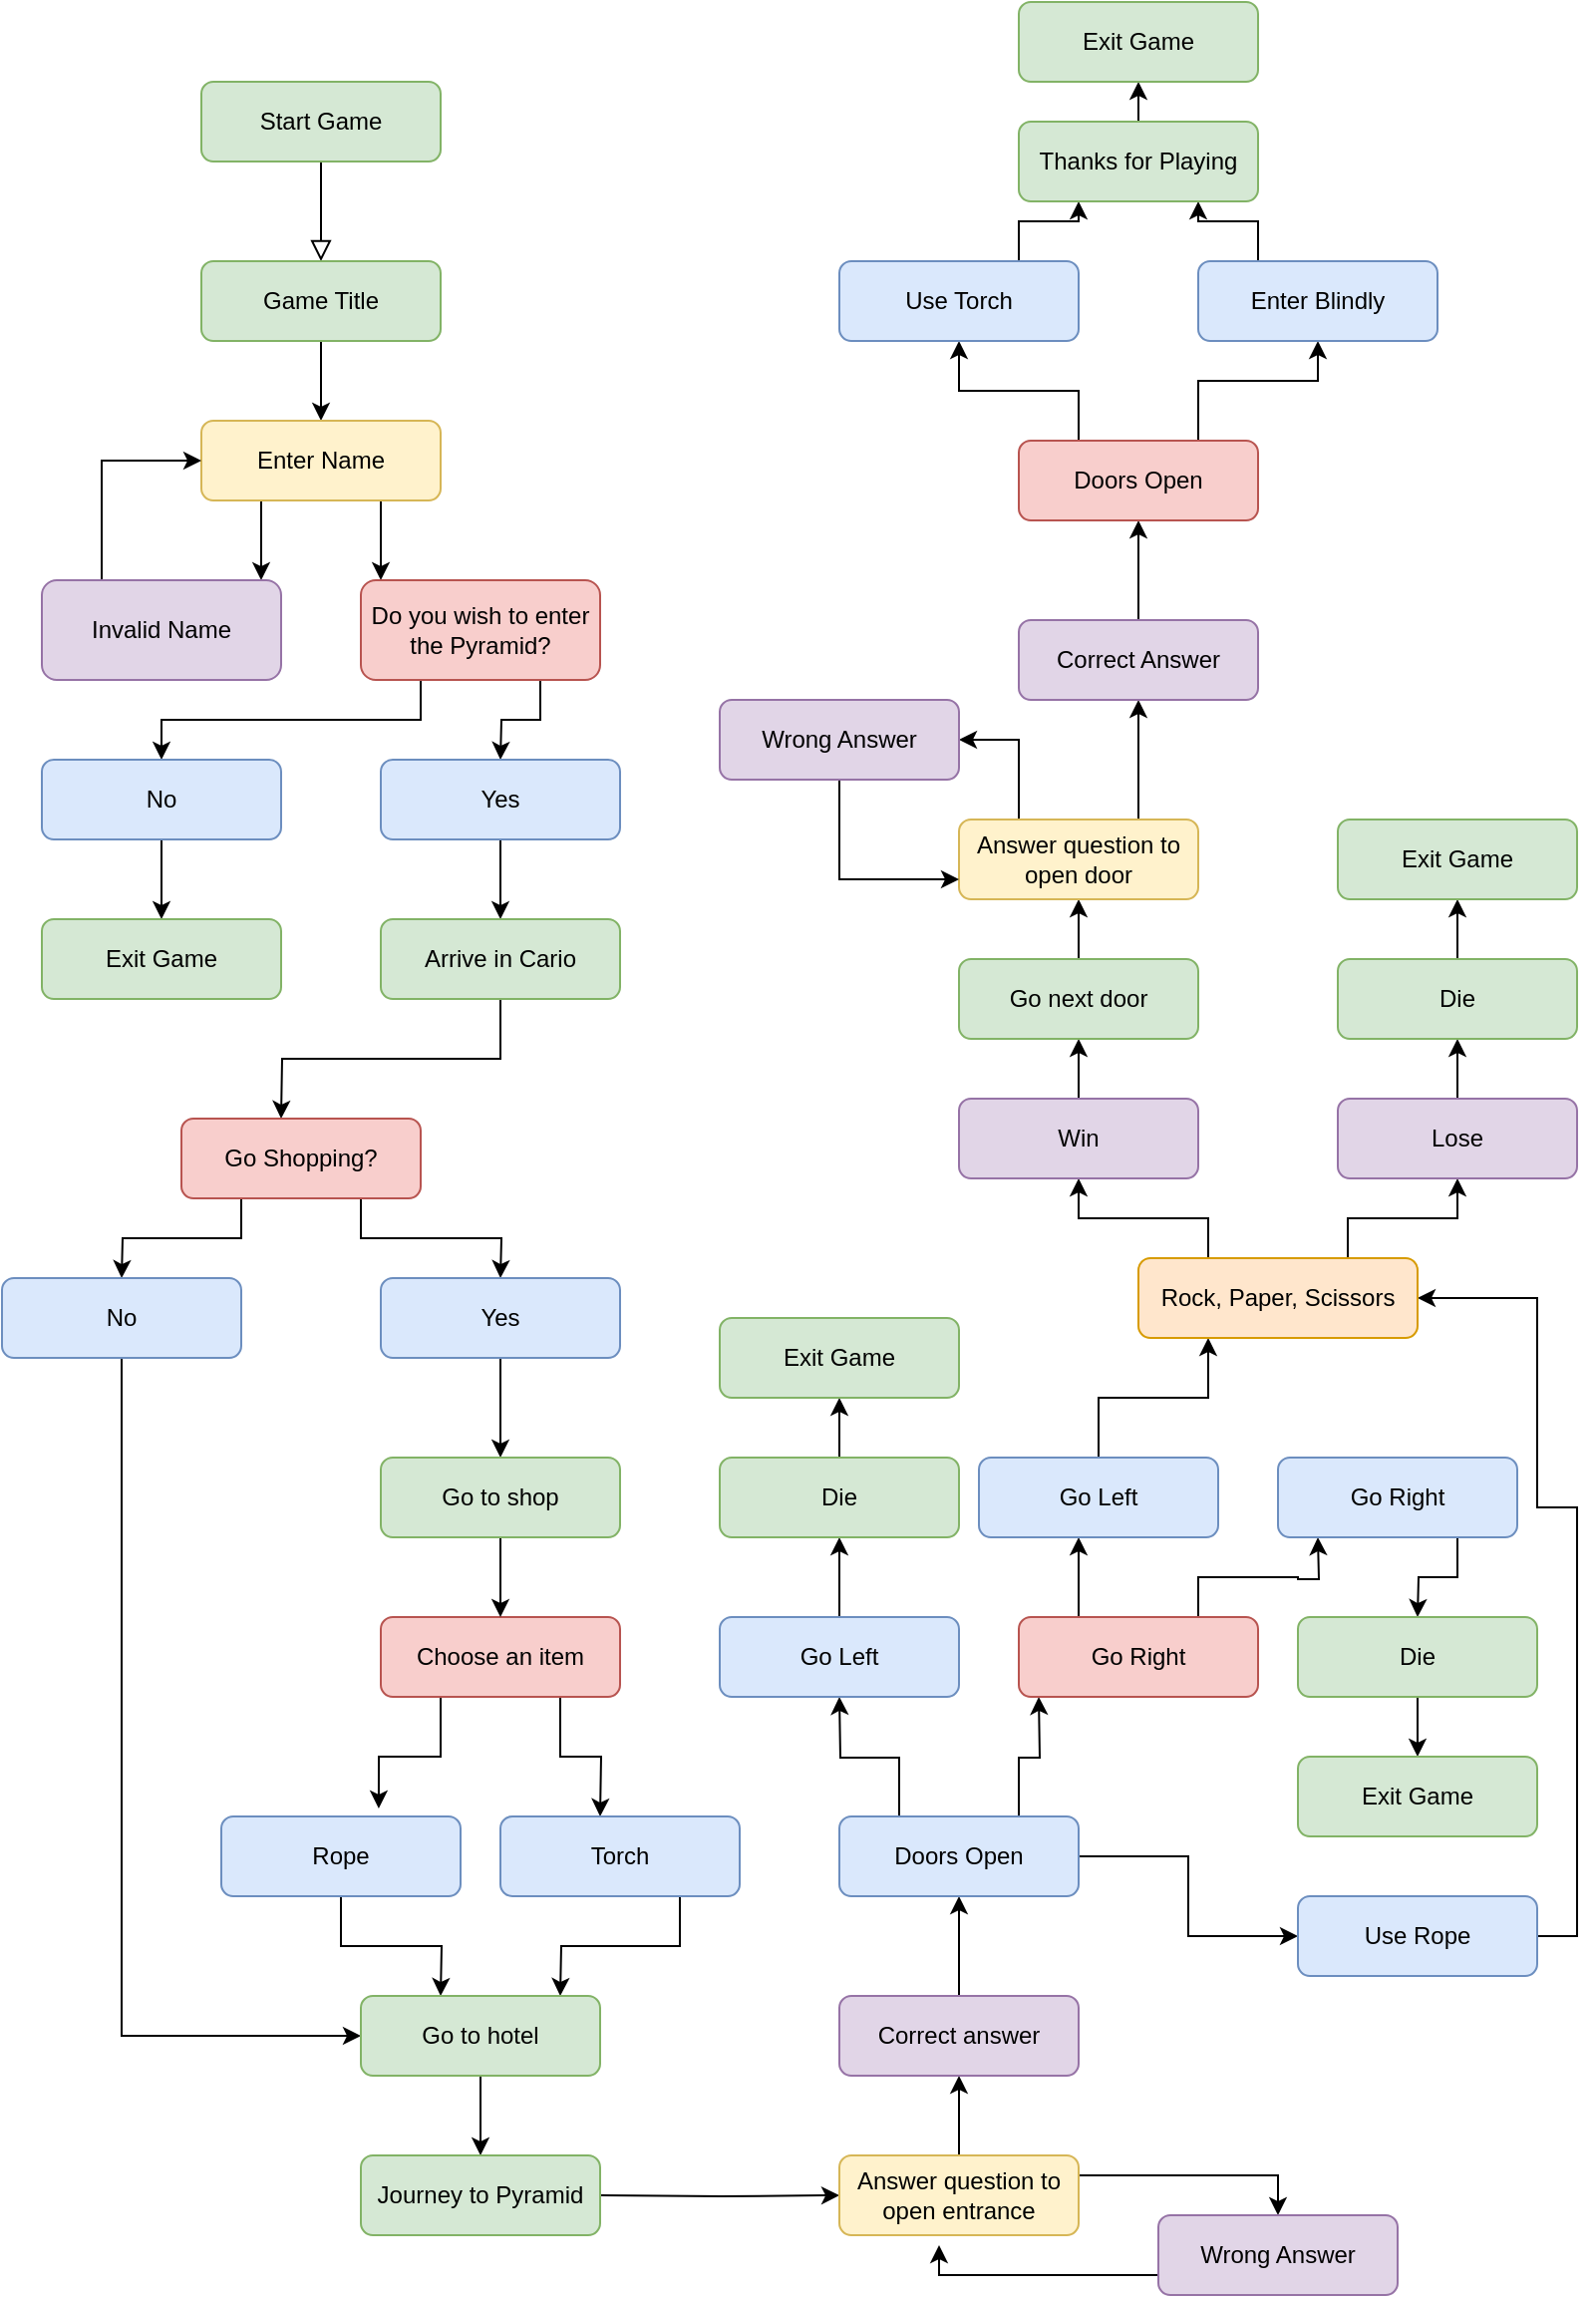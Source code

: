 <mxfile version="20.8.20" type="github">
  <diagram id="C5RBs43oDa-KdzZeNtuy" name="Page-1">
    <mxGraphModel dx="1050" dy="538" grid="1" gridSize="10" guides="1" tooltips="1" connect="1" arrows="1" fold="1" page="1" pageScale="1" pageWidth="827" pageHeight="1169" math="0" shadow="0">
      <root>
        <mxCell id="WIyWlLk6GJQsqaUBKTNV-0" />
        <mxCell id="WIyWlLk6GJQsqaUBKTNV-1" parent="WIyWlLk6GJQsqaUBKTNV-0" />
        <mxCell id="WIyWlLk6GJQsqaUBKTNV-2" value="" style="rounded=0;html=1;jettySize=auto;orthogonalLoop=1;fontSize=11;endArrow=block;endFill=0;endSize=8;strokeWidth=1;shadow=0;labelBackgroundColor=none;edgeStyle=orthogonalEdgeStyle;" parent="WIyWlLk6GJQsqaUBKTNV-1" edge="1">
          <mxGeometry relative="1" as="geometry">
            <mxPoint x="180" y="80" as="sourcePoint" />
            <mxPoint x="180" y="130" as="targetPoint" />
          </mxGeometry>
        </mxCell>
        <mxCell id="WIyWlLk6GJQsqaUBKTNV-3" value="Start Game" style="rounded=1;whiteSpace=wrap;html=1;fontSize=12;glass=0;strokeWidth=1;shadow=0;fillColor=#d5e8d4;strokeColor=#82b366;" parent="WIyWlLk6GJQsqaUBKTNV-1" vertex="1">
          <mxGeometry x="120" y="40" width="120" height="40" as="geometry" />
        </mxCell>
        <mxCell id="70f4gyQf15Uil2ieGgpg-3" style="edgeStyle=orthogonalEdgeStyle;rounded=0;orthogonalLoop=1;jettySize=auto;html=1;exitX=0.5;exitY=1;exitDx=0;exitDy=0;" edge="1" parent="WIyWlLk6GJQsqaUBKTNV-1" source="WIyWlLk6GJQsqaUBKTNV-7">
          <mxGeometry relative="1" as="geometry">
            <mxPoint x="180" y="210" as="targetPoint" />
          </mxGeometry>
        </mxCell>
        <mxCell id="WIyWlLk6GJQsqaUBKTNV-7" value="Game Title" style="rounded=1;whiteSpace=wrap;html=1;fontSize=12;glass=0;strokeWidth=1;shadow=0;fillColor=#d5e8d4;strokeColor=#82b366;" parent="WIyWlLk6GJQsqaUBKTNV-1" vertex="1">
          <mxGeometry x="120" y="130" width="120" height="40" as="geometry" />
        </mxCell>
        <mxCell id="70f4gyQf15Uil2ieGgpg-4" style="edgeStyle=orthogonalEdgeStyle;rounded=0;orthogonalLoop=1;jettySize=auto;html=1;exitX=0.25;exitY=1;exitDx=0;exitDy=0;" edge="1" parent="WIyWlLk6GJQsqaUBKTNV-1" source="WIyWlLk6GJQsqaUBKTNV-12">
          <mxGeometry relative="1" as="geometry">
            <mxPoint x="150" y="290" as="targetPoint" />
          </mxGeometry>
        </mxCell>
        <mxCell id="70f4gyQf15Uil2ieGgpg-5" style="edgeStyle=orthogonalEdgeStyle;rounded=0;orthogonalLoop=1;jettySize=auto;html=1;exitX=0.75;exitY=1;exitDx=0;exitDy=0;" edge="1" parent="WIyWlLk6GJQsqaUBKTNV-1" source="WIyWlLk6GJQsqaUBKTNV-12">
          <mxGeometry relative="1" as="geometry">
            <mxPoint x="210" y="290" as="targetPoint" />
          </mxGeometry>
        </mxCell>
        <mxCell id="WIyWlLk6GJQsqaUBKTNV-12" value="Enter Name" style="rounded=1;whiteSpace=wrap;html=1;fontSize=12;glass=0;strokeWidth=1;shadow=0;fillColor=#fff2cc;strokeColor=#d6b656;" parent="WIyWlLk6GJQsqaUBKTNV-1" vertex="1">
          <mxGeometry x="120" y="210" width="120" height="40" as="geometry" />
        </mxCell>
        <mxCell id="70f4gyQf15Uil2ieGgpg-10" style="edgeStyle=orthogonalEdgeStyle;rounded=0;orthogonalLoop=1;jettySize=auto;html=1;exitX=0.25;exitY=0;exitDx=0;exitDy=0;entryX=0;entryY=0.5;entryDx=0;entryDy=0;" edge="1" parent="WIyWlLk6GJQsqaUBKTNV-1" source="70f4gyQf15Uil2ieGgpg-7" target="WIyWlLk6GJQsqaUBKTNV-12">
          <mxGeometry relative="1" as="geometry" />
        </mxCell>
        <mxCell id="70f4gyQf15Uil2ieGgpg-7" value="Invalid Name" style="rounded=1;whiteSpace=wrap;html=1;fillColor=#e1d5e7;strokeColor=#9673a6;" vertex="1" parent="WIyWlLk6GJQsqaUBKTNV-1">
          <mxGeometry x="40" y="290" width="120" height="50" as="geometry" />
        </mxCell>
        <mxCell id="70f4gyQf15Uil2ieGgpg-14" style="edgeStyle=orthogonalEdgeStyle;rounded=0;orthogonalLoop=1;jettySize=auto;html=1;exitX=0.25;exitY=1;exitDx=0;exitDy=0;entryX=0.5;entryY=0;entryDx=0;entryDy=0;" edge="1" parent="WIyWlLk6GJQsqaUBKTNV-1" source="70f4gyQf15Uil2ieGgpg-8" target="70f4gyQf15Uil2ieGgpg-13">
          <mxGeometry relative="1" as="geometry" />
        </mxCell>
        <mxCell id="70f4gyQf15Uil2ieGgpg-18" style="edgeStyle=orthogonalEdgeStyle;rounded=0;orthogonalLoop=1;jettySize=auto;html=1;exitX=0.75;exitY=1;exitDx=0;exitDy=0;" edge="1" parent="WIyWlLk6GJQsqaUBKTNV-1" source="70f4gyQf15Uil2ieGgpg-8">
          <mxGeometry relative="1" as="geometry">
            <mxPoint x="270" y="380" as="targetPoint" />
          </mxGeometry>
        </mxCell>
        <mxCell id="70f4gyQf15Uil2ieGgpg-8" value="Do you wish to enter the Pyramid?" style="rounded=1;whiteSpace=wrap;html=1;fillColor=#f8cecc;strokeColor=#b85450;" vertex="1" parent="WIyWlLk6GJQsqaUBKTNV-1">
          <mxGeometry x="200" y="290" width="120" height="50" as="geometry" />
        </mxCell>
        <mxCell id="70f4gyQf15Uil2ieGgpg-17" style="edgeStyle=orthogonalEdgeStyle;rounded=0;orthogonalLoop=1;jettySize=auto;html=1;exitX=0.5;exitY=1;exitDx=0;exitDy=0;entryX=0.5;entryY=0;entryDx=0;entryDy=0;" edge="1" parent="WIyWlLk6GJQsqaUBKTNV-1" source="70f4gyQf15Uil2ieGgpg-13" target="70f4gyQf15Uil2ieGgpg-15">
          <mxGeometry relative="1" as="geometry" />
        </mxCell>
        <mxCell id="70f4gyQf15Uil2ieGgpg-13" value="No" style="rounded=1;whiteSpace=wrap;html=1;fillColor=#dae8fc;strokeColor=#6c8ebf;" vertex="1" parent="WIyWlLk6GJQsqaUBKTNV-1">
          <mxGeometry x="40" y="380" width="120" height="40" as="geometry" />
        </mxCell>
        <mxCell id="70f4gyQf15Uil2ieGgpg-15" value="Exit Game" style="rounded=1;whiteSpace=wrap;html=1;fillColor=#d5e8d4;strokeColor=#82b366;" vertex="1" parent="WIyWlLk6GJQsqaUBKTNV-1">
          <mxGeometry x="40" y="460" width="120" height="40" as="geometry" />
        </mxCell>
        <mxCell id="70f4gyQf15Uil2ieGgpg-21" style="edgeStyle=orthogonalEdgeStyle;rounded=0;orthogonalLoop=1;jettySize=auto;html=1;exitX=0.5;exitY=1;exitDx=0;exitDy=0;entryX=0.5;entryY=0;entryDx=0;entryDy=0;" edge="1" parent="WIyWlLk6GJQsqaUBKTNV-1" source="70f4gyQf15Uil2ieGgpg-19" target="70f4gyQf15Uil2ieGgpg-20">
          <mxGeometry relative="1" as="geometry" />
        </mxCell>
        <mxCell id="70f4gyQf15Uil2ieGgpg-19" value="Yes" style="rounded=1;whiteSpace=wrap;html=1;fillColor=#dae8fc;strokeColor=#6c8ebf;" vertex="1" parent="WIyWlLk6GJQsqaUBKTNV-1">
          <mxGeometry x="210" y="380" width="120" height="40" as="geometry" />
        </mxCell>
        <mxCell id="70f4gyQf15Uil2ieGgpg-22" style="edgeStyle=orthogonalEdgeStyle;rounded=0;orthogonalLoop=1;jettySize=auto;html=1;exitX=0.5;exitY=1;exitDx=0;exitDy=0;" edge="1" parent="WIyWlLk6GJQsqaUBKTNV-1" source="70f4gyQf15Uil2ieGgpg-20">
          <mxGeometry relative="1" as="geometry">
            <mxPoint x="160" y="560" as="targetPoint" />
          </mxGeometry>
        </mxCell>
        <mxCell id="70f4gyQf15Uil2ieGgpg-20" value="Arrive in Cario" style="rounded=1;whiteSpace=wrap;html=1;fillColor=#d5e8d4;strokeColor=#82b366;" vertex="1" parent="WIyWlLk6GJQsqaUBKTNV-1">
          <mxGeometry x="210" y="460" width="120" height="40" as="geometry" />
        </mxCell>
        <mxCell id="70f4gyQf15Uil2ieGgpg-24" style="edgeStyle=orthogonalEdgeStyle;rounded=0;orthogonalLoop=1;jettySize=auto;html=1;exitX=0.25;exitY=1;exitDx=0;exitDy=0;" edge="1" parent="WIyWlLk6GJQsqaUBKTNV-1" source="70f4gyQf15Uil2ieGgpg-23">
          <mxGeometry relative="1" as="geometry">
            <mxPoint x="80" y="640" as="targetPoint" />
          </mxGeometry>
        </mxCell>
        <mxCell id="70f4gyQf15Uil2ieGgpg-25" style="edgeStyle=orthogonalEdgeStyle;rounded=0;orthogonalLoop=1;jettySize=auto;html=1;exitX=0.75;exitY=1;exitDx=0;exitDy=0;" edge="1" parent="WIyWlLk6GJQsqaUBKTNV-1" source="70f4gyQf15Uil2ieGgpg-23">
          <mxGeometry relative="1" as="geometry">
            <mxPoint x="270" y="640" as="targetPoint" />
          </mxGeometry>
        </mxCell>
        <mxCell id="70f4gyQf15Uil2ieGgpg-23" value="Go Shopping?" style="rounded=1;whiteSpace=wrap;html=1;fillColor=#f8cecc;strokeColor=#b85450;" vertex="1" parent="WIyWlLk6GJQsqaUBKTNV-1">
          <mxGeometry x="110" y="560" width="120" height="40" as="geometry" />
        </mxCell>
        <mxCell id="70f4gyQf15Uil2ieGgpg-43" style="edgeStyle=orthogonalEdgeStyle;rounded=0;orthogonalLoop=1;jettySize=auto;html=1;exitX=0.5;exitY=1;exitDx=0;exitDy=0;" edge="1" parent="WIyWlLk6GJQsqaUBKTNV-1" source="70f4gyQf15Uil2ieGgpg-26">
          <mxGeometry relative="1" as="geometry">
            <mxPoint x="200" y="1020" as="targetPoint" />
            <Array as="points">
              <mxPoint x="80" y="1020" />
            </Array>
          </mxGeometry>
        </mxCell>
        <mxCell id="70f4gyQf15Uil2ieGgpg-26" value="No" style="rounded=1;whiteSpace=wrap;html=1;fillColor=#dae8fc;strokeColor=#6c8ebf;" vertex="1" parent="WIyWlLk6GJQsqaUBKTNV-1">
          <mxGeometry x="20" y="640" width="120" height="40" as="geometry" />
        </mxCell>
        <mxCell id="70f4gyQf15Uil2ieGgpg-28" style="edgeStyle=orthogonalEdgeStyle;rounded=0;orthogonalLoop=1;jettySize=auto;html=1;exitX=0.5;exitY=1;exitDx=0;exitDy=0;" edge="1" parent="WIyWlLk6GJQsqaUBKTNV-1" source="70f4gyQf15Uil2ieGgpg-27">
          <mxGeometry relative="1" as="geometry">
            <mxPoint x="270" y="730" as="targetPoint" />
          </mxGeometry>
        </mxCell>
        <mxCell id="70f4gyQf15Uil2ieGgpg-27" value="Yes" style="rounded=1;whiteSpace=wrap;html=1;fillColor=#dae8fc;strokeColor=#6c8ebf;" vertex="1" parent="WIyWlLk6GJQsqaUBKTNV-1">
          <mxGeometry x="210" y="640" width="120" height="40" as="geometry" />
        </mxCell>
        <mxCell id="70f4gyQf15Uil2ieGgpg-34" style="edgeStyle=orthogonalEdgeStyle;rounded=0;orthogonalLoop=1;jettySize=auto;html=1;exitX=0.25;exitY=1;exitDx=0;exitDy=0;entryX=0.658;entryY=-0.1;entryDx=0;entryDy=0;entryPerimeter=0;" edge="1" parent="WIyWlLk6GJQsqaUBKTNV-1" source="70f4gyQf15Uil2ieGgpg-29" target="70f4gyQf15Uil2ieGgpg-38">
          <mxGeometry relative="1" as="geometry">
            <mxPoint x="210" y="900" as="targetPoint" />
          </mxGeometry>
        </mxCell>
        <mxCell id="70f4gyQf15Uil2ieGgpg-35" style="edgeStyle=orthogonalEdgeStyle;rounded=0;orthogonalLoop=1;jettySize=auto;html=1;exitX=0.75;exitY=1;exitDx=0;exitDy=0;" edge="1" parent="WIyWlLk6GJQsqaUBKTNV-1" source="70f4gyQf15Uil2ieGgpg-29">
          <mxGeometry relative="1" as="geometry">
            <mxPoint x="320" y="910" as="targetPoint" />
          </mxGeometry>
        </mxCell>
        <mxCell id="70f4gyQf15Uil2ieGgpg-29" value="Choose an item" style="rounded=1;whiteSpace=wrap;html=1;fillColor=#f8cecc;strokeColor=#b85450;" vertex="1" parent="WIyWlLk6GJQsqaUBKTNV-1">
          <mxGeometry x="210" y="810" width="120" height="40" as="geometry" />
        </mxCell>
        <mxCell id="70f4gyQf15Uil2ieGgpg-44" style="edgeStyle=orthogonalEdgeStyle;rounded=0;orthogonalLoop=1;jettySize=auto;html=1;exitX=0.5;exitY=1;exitDx=0;exitDy=0;" edge="1" parent="WIyWlLk6GJQsqaUBKTNV-1" source="70f4gyQf15Uil2ieGgpg-38">
          <mxGeometry relative="1" as="geometry">
            <mxPoint x="240" y="1000" as="targetPoint" />
          </mxGeometry>
        </mxCell>
        <mxCell id="70f4gyQf15Uil2ieGgpg-38" value="Rope" style="rounded=1;whiteSpace=wrap;html=1;fillColor=#dae8fc;strokeColor=#6c8ebf;" vertex="1" parent="WIyWlLk6GJQsqaUBKTNV-1">
          <mxGeometry x="130" y="910" width="120" height="40" as="geometry" />
        </mxCell>
        <mxCell id="70f4gyQf15Uil2ieGgpg-42" style="edgeStyle=orthogonalEdgeStyle;rounded=0;orthogonalLoop=1;jettySize=auto;html=1;exitX=0.5;exitY=1;exitDx=0;exitDy=0;" edge="1" parent="WIyWlLk6GJQsqaUBKTNV-1" source="70f4gyQf15Uil2ieGgpg-39">
          <mxGeometry relative="1" as="geometry">
            <mxPoint x="330" y="930" as="targetPoint" />
          </mxGeometry>
        </mxCell>
        <mxCell id="70f4gyQf15Uil2ieGgpg-45" style="edgeStyle=orthogonalEdgeStyle;rounded=0;orthogonalLoop=1;jettySize=auto;html=1;exitX=0.75;exitY=1;exitDx=0;exitDy=0;" edge="1" parent="WIyWlLk6GJQsqaUBKTNV-1" source="70f4gyQf15Uil2ieGgpg-39">
          <mxGeometry relative="1" as="geometry">
            <mxPoint x="300" y="1000" as="targetPoint" />
          </mxGeometry>
        </mxCell>
        <mxCell id="70f4gyQf15Uil2ieGgpg-39" value="Torch" style="rounded=1;whiteSpace=wrap;html=1;fillColor=#dae8fc;strokeColor=#6c8ebf;" vertex="1" parent="WIyWlLk6GJQsqaUBKTNV-1">
          <mxGeometry x="270" y="910" width="120" height="40" as="geometry" />
        </mxCell>
        <mxCell id="70f4gyQf15Uil2ieGgpg-41" style="edgeStyle=orthogonalEdgeStyle;rounded=0;orthogonalLoop=1;jettySize=auto;html=1;exitX=0.5;exitY=1;exitDx=0;exitDy=0;entryX=0.5;entryY=0;entryDx=0;entryDy=0;" edge="1" parent="WIyWlLk6GJQsqaUBKTNV-1" source="70f4gyQf15Uil2ieGgpg-40" target="70f4gyQf15Uil2ieGgpg-29">
          <mxGeometry relative="1" as="geometry" />
        </mxCell>
        <mxCell id="70f4gyQf15Uil2ieGgpg-40" value="Go to shop" style="rounded=1;whiteSpace=wrap;html=1;fillColor=#d5e8d4;strokeColor=#82b366;" vertex="1" parent="WIyWlLk6GJQsqaUBKTNV-1">
          <mxGeometry x="210" y="730" width="120" height="40" as="geometry" />
        </mxCell>
        <mxCell id="70f4gyQf15Uil2ieGgpg-48" style="edgeStyle=orthogonalEdgeStyle;rounded=0;orthogonalLoop=1;jettySize=auto;html=1;exitX=0.5;exitY=1;exitDx=0;exitDy=0;" edge="1" parent="WIyWlLk6GJQsqaUBKTNV-1" source="70f4gyQf15Uil2ieGgpg-46">
          <mxGeometry relative="1" as="geometry">
            <mxPoint x="260" y="1080" as="targetPoint" />
          </mxGeometry>
        </mxCell>
        <mxCell id="70f4gyQf15Uil2ieGgpg-46" value="Go to hotel" style="rounded=1;whiteSpace=wrap;html=1;fillColor=#d5e8d4;strokeColor=#82b366;" vertex="1" parent="WIyWlLk6GJQsqaUBKTNV-1">
          <mxGeometry x="200" y="1000" width="120" height="40" as="geometry" />
        </mxCell>
        <mxCell id="70f4gyQf15Uil2ieGgpg-50" style="edgeStyle=orthogonalEdgeStyle;rounded=0;orthogonalLoop=1;jettySize=auto;html=1;exitX=1;exitY=0.5;exitDx=0;exitDy=0;entryX=0;entryY=0.5;entryDx=0;entryDy=0;" edge="1" parent="WIyWlLk6GJQsqaUBKTNV-1" target="70f4gyQf15Uil2ieGgpg-51">
          <mxGeometry relative="1" as="geometry">
            <mxPoint x="410" y="1100" as="targetPoint" />
            <mxPoint x="320" y="1100" as="sourcePoint" />
          </mxGeometry>
        </mxCell>
        <mxCell id="70f4gyQf15Uil2ieGgpg-49" value="Journey to Pyramid" style="rounded=1;whiteSpace=wrap;html=1;fillColor=#d5e8d4;strokeColor=#82b366;" vertex="1" parent="WIyWlLk6GJQsqaUBKTNV-1">
          <mxGeometry x="200" y="1080" width="120" height="40" as="geometry" />
        </mxCell>
        <mxCell id="70f4gyQf15Uil2ieGgpg-53" style="edgeStyle=orthogonalEdgeStyle;rounded=0;orthogonalLoop=1;jettySize=auto;html=1;exitX=1;exitY=0.25;exitDx=0;exitDy=0;entryX=0.5;entryY=0;entryDx=0;entryDy=0;" edge="1" parent="WIyWlLk6GJQsqaUBKTNV-1" source="70f4gyQf15Uil2ieGgpg-51" target="70f4gyQf15Uil2ieGgpg-52">
          <mxGeometry relative="1" as="geometry">
            <Array as="points">
              <mxPoint x="660" y="1090" />
            </Array>
          </mxGeometry>
        </mxCell>
        <mxCell id="70f4gyQf15Uil2ieGgpg-58" style="edgeStyle=orthogonalEdgeStyle;rounded=0;orthogonalLoop=1;jettySize=auto;html=1;exitX=0.5;exitY=0;exitDx=0;exitDy=0;" edge="1" parent="WIyWlLk6GJQsqaUBKTNV-1" source="70f4gyQf15Uil2ieGgpg-51">
          <mxGeometry relative="1" as="geometry">
            <mxPoint x="500" y="1040" as="targetPoint" />
          </mxGeometry>
        </mxCell>
        <mxCell id="70f4gyQf15Uil2ieGgpg-51" value="Answer question to open entrance" style="rounded=1;whiteSpace=wrap;html=1;fillColor=#fff2cc;strokeColor=#d6b656;" vertex="1" parent="WIyWlLk6GJQsqaUBKTNV-1">
          <mxGeometry x="440" y="1080" width="120" height="40" as="geometry" />
        </mxCell>
        <mxCell id="70f4gyQf15Uil2ieGgpg-54" style="edgeStyle=orthogonalEdgeStyle;rounded=0;orthogonalLoop=1;jettySize=auto;html=1;exitX=0;exitY=0.5;exitDx=0;exitDy=0;" edge="1" parent="WIyWlLk6GJQsqaUBKTNV-1" source="70f4gyQf15Uil2ieGgpg-52">
          <mxGeometry relative="1" as="geometry">
            <mxPoint x="490" y="1125" as="targetPoint" />
            <Array as="points">
              <mxPoint x="600" y="1140" />
              <mxPoint x="490" y="1140" />
            </Array>
          </mxGeometry>
        </mxCell>
        <mxCell id="70f4gyQf15Uil2ieGgpg-52" value="Wrong Answer" style="rounded=1;whiteSpace=wrap;html=1;fillColor=#e1d5e7;strokeColor=#9673a6;" vertex="1" parent="WIyWlLk6GJQsqaUBKTNV-1">
          <mxGeometry x="600" y="1110" width="120" height="40" as="geometry" />
        </mxCell>
        <mxCell id="70f4gyQf15Uil2ieGgpg-60" style="edgeStyle=orthogonalEdgeStyle;rounded=0;orthogonalLoop=1;jettySize=auto;html=1;exitX=0.5;exitY=0;exitDx=0;exitDy=0;entryX=0.5;entryY=1;entryDx=0;entryDy=0;" edge="1" parent="WIyWlLk6GJQsqaUBKTNV-1" source="70f4gyQf15Uil2ieGgpg-57" target="70f4gyQf15Uil2ieGgpg-59">
          <mxGeometry relative="1" as="geometry">
            <mxPoint x="500" y="960" as="targetPoint" />
          </mxGeometry>
        </mxCell>
        <mxCell id="70f4gyQf15Uil2ieGgpg-57" value="Correct answer" style="rounded=1;whiteSpace=wrap;html=1;fillColor=#e1d5e7;strokeColor=#9673a6;" vertex="1" parent="WIyWlLk6GJQsqaUBKTNV-1">
          <mxGeometry x="440" y="1000" width="120" height="40" as="geometry" />
        </mxCell>
        <mxCell id="70f4gyQf15Uil2ieGgpg-61" style="edgeStyle=orthogonalEdgeStyle;rounded=0;orthogonalLoop=1;jettySize=auto;html=1;exitX=0.25;exitY=0;exitDx=0;exitDy=0;" edge="1" parent="WIyWlLk6GJQsqaUBKTNV-1" source="70f4gyQf15Uil2ieGgpg-59">
          <mxGeometry relative="1" as="geometry">
            <mxPoint x="440" y="850" as="targetPoint" />
          </mxGeometry>
        </mxCell>
        <mxCell id="70f4gyQf15Uil2ieGgpg-62" style="edgeStyle=orthogonalEdgeStyle;rounded=0;orthogonalLoop=1;jettySize=auto;html=1;exitX=0.75;exitY=0;exitDx=0;exitDy=0;" edge="1" parent="WIyWlLk6GJQsqaUBKTNV-1" source="70f4gyQf15Uil2ieGgpg-59">
          <mxGeometry relative="1" as="geometry">
            <mxPoint x="540" y="850" as="targetPoint" />
          </mxGeometry>
        </mxCell>
        <mxCell id="70f4gyQf15Uil2ieGgpg-63" style="edgeStyle=orthogonalEdgeStyle;rounded=0;orthogonalLoop=1;jettySize=auto;html=1;exitX=1;exitY=0.5;exitDx=0;exitDy=0;entryX=0;entryY=0.5;entryDx=0;entryDy=0;" edge="1" parent="WIyWlLk6GJQsqaUBKTNV-1" source="70f4gyQf15Uil2ieGgpg-59" target="70f4gyQf15Uil2ieGgpg-64">
          <mxGeometry relative="1" as="geometry">
            <mxPoint x="660" y="930" as="targetPoint" />
          </mxGeometry>
        </mxCell>
        <mxCell id="70f4gyQf15Uil2ieGgpg-59" value="Doors Open" style="rounded=1;whiteSpace=wrap;html=1;fillColor=#dae8fc;strokeColor=#6c8ebf;" vertex="1" parent="WIyWlLk6GJQsqaUBKTNV-1">
          <mxGeometry x="440" y="910" width="120" height="40" as="geometry" />
        </mxCell>
        <mxCell id="70f4gyQf15Uil2ieGgpg-75" style="edgeStyle=orthogonalEdgeStyle;rounded=0;orthogonalLoop=1;jettySize=auto;html=1;exitX=1;exitY=0.5;exitDx=0;exitDy=0;entryX=1;entryY=0.5;entryDx=0;entryDy=0;" edge="1" parent="WIyWlLk6GJQsqaUBKTNV-1" source="70f4gyQf15Uil2ieGgpg-64" target="70f4gyQf15Uil2ieGgpg-81">
          <mxGeometry relative="1" as="geometry">
            <mxPoint x="790" y="560" as="targetPoint" />
            <Array as="points">
              <mxPoint x="810" y="970" />
              <mxPoint x="810" y="755" />
              <mxPoint x="790" y="755" />
              <mxPoint x="790" y="650" />
            </Array>
          </mxGeometry>
        </mxCell>
        <mxCell id="70f4gyQf15Uil2ieGgpg-64" value="Use Rope" style="rounded=1;whiteSpace=wrap;html=1;fillColor=#dae8fc;strokeColor=#6c8ebf;" vertex="1" parent="WIyWlLk6GJQsqaUBKTNV-1">
          <mxGeometry x="670" y="950" width="120" height="40" as="geometry" />
        </mxCell>
        <mxCell id="70f4gyQf15Uil2ieGgpg-67" style="edgeStyle=orthogonalEdgeStyle;rounded=0;orthogonalLoop=1;jettySize=auto;html=1;exitX=0.5;exitY=0;exitDx=0;exitDy=0;" edge="1" parent="WIyWlLk6GJQsqaUBKTNV-1" source="70f4gyQf15Uil2ieGgpg-65">
          <mxGeometry relative="1" as="geometry">
            <mxPoint x="440" y="770" as="targetPoint" />
          </mxGeometry>
        </mxCell>
        <mxCell id="70f4gyQf15Uil2ieGgpg-65" value="Go Left" style="rounded=1;whiteSpace=wrap;html=1;fillColor=#dae8fc;strokeColor=#6c8ebf;" vertex="1" parent="WIyWlLk6GJQsqaUBKTNV-1">
          <mxGeometry x="380" y="810" width="120" height="40" as="geometry" />
        </mxCell>
        <mxCell id="70f4gyQf15Uil2ieGgpg-71" style="edgeStyle=orthogonalEdgeStyle;rounded=0;orthogonalLoop=1;jettySize=auto;html=1;exitX=0.25;exitY=0;exitDx=0;exitDy=0;" edge="1" parent="WIyWlLk6GJQsqaUBKTNV-1" source="70f4gyQf15Uil2ieGgpg-66">
          <mxGeometry relative="1" as="geometry">
            <mxPoint x="560" y="770" as="targetPoint" />
          </mxGeometry>
        </mxCell>
        <mxCell id="70f4gyQf15Uil2ieGgpg-73" style="edgeStyle=orthogonalEdgeStyle;rounded=0;orthogonalLoop=1;jettySize=auto;html=1;exitX=0.75;exitY=0;exitDx=0;exitDy=0;" edge="1" parent="WIyWlLk6GJQsqaUBKTNV-1" source="70f4gyQf15Uil2ieGgpg-66">
          <mxGeometry relative="1" as="geometry">
            <mxPoint x="680" y="770" as="targetPoint" />
          </mxGeometry>
        </mxCell>
        <mxCell id="70f4gyQf15Uil2ieGgpg-66" value="Go Right" style="rounded=1;whiteSpace=wrap;html=1;fillColor=#f8cecc;strokeColor=#b85450;" vertex="1" parent="WIyWlLk6GJQsqaUBKTNV-1">
          <mxGeometry x="530" y="810" width="120" height="40" as="geometry" />
        </mxCell>
        <mxCell id="70f4gyQf15Uil2ieGgpg-69" style="edgeStyle=orthogonalEdgeStyle;rounded=0;orthogonalLoop=1;jettySize=auto;html=1;exitX=0.5;exitY=0;exitDx=0;exitDy=0;" edge="1" parent="WIyWlLk6GJQsqaUBKTNV-1" source="70f4gyQf15Uil2ieGgpg-68">
          <mxGeometry relative="1" as="geometry">
            <mxPoint x="440" y="700" as="targetPoint" />
          </mxGeometry>
        </mxCell>
        <mxCell id="70f4gyQf15Uil2ieGgpg-68" value="Die" style="rounded=1;whiteSpace=wrap;html=1;fillColor=#d5e8d4;strokeColor=#82b366;" vertex="1" parent="WIyWlLk6GJQsqaUBKTNV-1">
          <mxGeometry x="380" y="730" width="120" height="40" as="geometry" />
        </mxCell>
        <mxCell id="70f4gyQf15Uil2ieGgpg-70" value="Exit Game" style="rounded=1;whiteSpace=wrap;html=1;fillColor=#d5e8d4;strokeColor=#82b366;" vertex="1" parent="WIyWlLk6GJQsqaUBKTNV-1">
          <mxGeometry x="380" y="660" width="120" height="40" as="geometry" />
        </mxCell>
        <mxCell id="70f4gyQf15Uil2ieGgpg-82" style="edgeStyle=orthogonalEdgeStyle;rounded=0;orthogonalLoop=1;jettySize=auto;html=1;exitX=0.5;exitY=0;exitDx=0;exitDy=0;entryX=0.25;entryY=1;entryDx=0;entryDy=0;" edge="1" parent="WIyWlLk6GJQsqaUBKTNV-1" source="70f4gyQf15Uil2ieGgpg-72" target="70f4gyQf15Uil2ieGgpg-81">
          <mxGeometry relative="1" as="geometry" />
        </mxCell>
        <mxCell id="70f4gyQf15Uil2ieGgpg-72" value="Go Left" style="rounded=1;whiteSpace=wrap;html=1;fillColor=#dae8fc;strokeColor=#6c8ebf;" vertex="1" parent="WIyWlLk6GJQsqaUBKTNV-1">
          <mxGeometry x="510" y="730" width="120" height="40" as="geometry" />
        </mxCell>
        <mxCell id="70f4gyQf15Uil2ieGgpg-77" style="edgeStyle=orthogonalEdgeStyle;rounded=0;orthogonalLoop=1;jettySize=auto;html=1;exitX=0.75;exitY=1;exitDx=0;exitDy=0;" edge="1" parent="WIyWlLk6GJQsqaUBKTNV-1" source="70f4gyQf15Uil2ieGgpg-74">
          <mxGeometry relative="1" as="geometry">
            <mxPoint x="730" y="810" as="targetPoint" />
          </mxGeometry>
        </mxCell>
        <mxCell id="70f4gyQf15Uil2ieGgpg-74" value="Go Right" style="rounded=1;whiteSpace=wrap;html=1;fillColor=#dae8fc;strokeColor=#6c8ebf;" vertex="1" parent="WIyWlLk6GJQsqaUBKTNV-1">
          <mxGeometry x="660" y="730" width="120" height="40" as="geometry" />
        </mxCell>
        <mxCell id="70f4gyQf15Uil2ieGgpg-79" style="edgeStyle=orthogonalEdgeStyle;rounded=0;orthogonalLoop=1;jettySize=auto;html=1;exitX=0.5;exitY=1;exitDx=0;exitDy=0;entryX=0.5;entryY=0;entryDx=0;entryDy=0;" edge="1" parent="WIyWlLk6GJQsqaUBKTNV-1" source="70f4gyQf15Uil2ieGgpg-78" target="70f4gyQf15Uil2ieGgpg-80">
          <mxGeometry relative="1" as="geometry">
            <mxPoint x="730" y="870" as="targetPoint" />
          </mxGeometry>
        </mxCell>
        <mxCell id="70f4gyQf15Uil2ieGgpg-78" value="Die" style="rounded=1;whiteSpace=wrap;html=1;fillColor=#d5e8d4;strokeColor=#82b366;" vertex="1" parent="WIyWlLk6GJQsqaUBKTNV-1">
          <mxGeometry x="670" y="810" width="120" height="40" as="geometry" />
        </mxCell>
        <mxCell id="70f4gyQf15Uil2ieGgpg-80" value="Exit Game" style="rounded=1;whiteSpace=wrap;html=1;fillColor=#d5e8d4;strokeColor=#82b366;" vertex="1" parent="WIyWlLk6GJQsqaUBKTNV-1">
          <mxGeometry x="670" y="880" width="120" height="40" as="geometry" />
        </mxCell>
        <mxCell id="70f4gyQf15Uil2ieGgpg-84" style="edgeStyle=orthogonalEdgeStyle;rounded=0;orthogonalLoop=1;jettySize=auto;html=1;exitX=0.25;exitY=0;exitDx=0;exitDy=0;" edge="1" parent="WIyWlLk6GJQsqaUBKTNV-1" source="70f4gyQf15Uil2ieGgpg-81" target="70f4gyQf15Uil2ieGgpg-83">
          <mxGeometry relative="1" as="geometry" />
        </mxCell>
        <mxCell id="70f4gyQf15Uil2ieGgpg-86" style="edgeStyle=orthogonalEdgeStyle;rounded=0;orthogonalLoop=1;jettySize=auto;html=1;exitX=0.75;exitY=0;exitDx=0;exitDy=0;entryX=0.5;entryY=1;entryDx=0;entryDy=0;" edge="1" parent="WIyWlLk6GJQsqaUBKTNV-1" source="70f4gyQf15Uil2ieGgpg-81" target="70f4gyQf15Uil2ieGgpg-85">
          <mxGeometry relative="1" as="geometry" />
        </mxCell>
        <mxCell id="70f4gyQf15Uil2ieGgpg-81" value="Rock, Paper, Scissors" style="rounded=1;whiteSpace=wrap;html=1;fillColor=#ffe6cc;strokeColor=#d79b00;" vertex="1" parent="WIyWlLk6GJQsqaUBKTNV-1">
          <mxGeometry x="590" y="630" width="140" height="40" as="geometry" />
        </mxCell>
        <mxCell id="70f4gyQf15Uil2ieGgpg-92" style="edgeStyle=orthogonalEdgeStyle;rounded=0;orthogonalLoop=1;jettySize=auto;html=1;exitX=0.5;exitY=0;exitDx=0;exitDy=0;" edge="1" parent="WIyWlLk6GJQsqaUBKTNV-1" source="70f4gyQf15Uil2ieGgpg-83">
          <mxGeometry relative="1" as="geometry">
            <mxPoint x="560" y="520" as="targetPoint" />
          </mxGeometry>
        </mxCell>
        <mxCell id="70f4gyQf15Uil2ieGgpg-83" value="Win" style="rounded=1;whiteSpace=wrap;html=1;fillColor=#e1d5e7;strokeColor=#9673a6;" vertex="1" parent="WIyWlLk6GJQsqaUBKTNV-1">
          <mxGeometry x="500" y="550" width="120" height="40" as="geometry" />
        </mxCell>
        <mxCell id="70f4gyQf15Uil2ieGgpg-90" style="edgeStyle=orthogonalEdgeStyle;rounded=0;orthogonalLoop=1;jettySize=auto;html=1;exitX=0.5;exitY=0;exitDx=0;exitDy=0;entryX=0.5;entryY=1;entryDx=0;entryDy=0;" edge="1" parent="WIyWlLk6GJQsqaUBKTNV-1" source="70f4gyQf15Uil2ieGgpg-85" target="70f4gyQf15Uil2ieGgpg-88">
          <mxGeometry relative="1" as="geometry" />
        </mxCell>
        <mxCell id="70f4gyQf15Uil2ieGgpg-85" value="Lose" style="rounded=1;whiteSpace=wrap;html=1;fillColor=#e1d5e7;strokeColor=#9673a6;" vertex="1" parent="WIyWlLk6GJQsqaUBKTNV-1">
          <mxGeometry x="690" y="550" width="120" height="40" as="geometry" />
        </mxCell>
        <mxCell id="70f4gyQf15Uil2ieGgpg-91" style="edgeStyle=orthogonalEdgeStyle;rounded=0;orthogonalLoop=1;jettySize=auto;html=1;exitX=0.5;exitY=0;exitDx=0;exitDy=0;entryX=0.5;entryY=1;entryDx=0;entryDy=0;" edge="1" parent="WIyWlLk6GJQsqaUBKTNV-1" source="70f4gyQf15Uil2ieGgpg-88" target="70f4gyQf15Uil2ieGgpg-89">
          <mxGeometry relative="1" as="geometry" />
        </mxCell>
        <mxCell id="70f4gyQf15Uil2ieGgpg-88" value="Die" style="rounded=1;whiteSpace=wrap;html=1;fillColor=#d5e8d4;strokeColor=#82b366;" vertex="1" parent="WIyWlLk6GJQsqaUBKTNV-1">
          <mxGeometry x="690" y="480" width="120" height="40" as="geometry" />
        </mxCell>
        <mxCell id="70f4gyQf15Uil2ieGgpg-89" value="Exit Game" style="rounded=1;whiteSpace=wrap;html=1;fillColor=#d5e8d4;strokeColor=#82b366;" vertex="1" parent="WIyWlLk6GJQsqaUBKTNV-1">
          <mxGeometry x="690" y="410" width="120" height="40" as="geometry" />
        </mxCell>
        <mxCell id="70f4gyQf15Uil2ieGgpg-96" style="edgeStyle=orthogonalEdgeStyle;rounded=0;orthogonalLoop=1;jettySize=auto;html=1;exitX=0.5;exitY=0;exitDx=0;exitDy=0;entryX=0.5;entryY=1;entryDx=0;entryDy=0;" edge="1" parent="WIyWlLk6GJQsqaUBKTNV-1" source="70f4gyQf15Uil2ieGgpg-93" target="70f4gyQf15Uil2ieGgpg-94">
          <mxGeometry relative="1" as="geometry" />
        </mxCell>
        <mxCell id="70f4gyQf15Uil2ieGgpg-93" value="Go next door" style="rounded=1;whiteSpace=wrap;html=1;fillColor=#d5e8d4;strokeColor=#82b366;" vertex="1" parent="WIyWlLk6GJQsqaUBKTNV-1">
          <mxGeometry x="500" y="480" width="120" height="40" as="geometry" />
        </mxCell>
        <mxCell id="70f4gyQf15Uil2ieGgpg-98" style="edgeStyle=orthogonalEdgeStyle;rounded=0;orthogonalLoop=1;jettySize=auto;html=1;exitX=0.25;exitY=0;exitDx=0;exitDy=0;entryX=1;entryY=0.5;entryDx=0;entryDy=0;" edge="1" parent="WIyWlLk6GJQsqaUBKTNV-1" source="70f4gyQf15Uil2ieGgpg-94" target="70f4gyQf15Uil2ieGgpg-97">
          <mxGeometry relative="1" as="geometry" />
        </mxCell>
        <mxCell id="70f4gyQf15Uil2ieGgpg-100" style="edgeStyle=orthogonalEdgeStyle;rounded=0;orthogonalLoop=1;jettySize=auto;html=1;exitX=0.75;exitY=0;exitDx=0;exitDy=0;" edge="1" parent="WIyWlLk6GJQsqaUBKTNV-1" source="70f4gyQf15Uil2ieGgpg-94">
          <mxGeometry relative="1" as="geometry">
            <mxPoint x="590" y="350" as="targetPoint" />
          </mxGeometry>
        </mxCell>
        <mxCell id="70f4gyQf15Uil2ieGgpg-94" value="Answer question to open door" style="rounded=1;whiteSpace=wrap;html=1;fillColor=#fff2cc;strokeColor=#d6b656;" vertex="1" parent="WIyWlLk6GJQsqaUBKTNV-1">
          <mxGeometry x="500" y="410" width="120" height="40" as="geometry" />
        </mxCell>
        <mxCell id="70f4gyQf15Uil2ieGgpg-99" style="edgeStyle=orthogonalEdgeStyle;rounded=0;orthogonalLoop=1;jettySize=auto;html=1;exitX=0.5;exitY=1;exitDx=0;exitDy=0;entryX=0;entryY=0.75;entryDx=0;entryDy=0;" edge="1" parent="WIyWlLk6GJQsqaUBKTNV-1" source="70f4gyQf15Uil2ieGgpg-97" target="70f4gyQf15Uil2ieGgpg-94">
          <mxGeometry relative="1" as="geometry" />
        </mxCell>
        <mxCell id="70f4gyQf15Uil2ieGgpg-97" value="Wrong Answer" style="rounded=1;whiteSpace=wrap;html=1;fillColor=#e1d5e7;strokeColor=#9673a6;" vertex="1" parent="WIyWlLk6GJQsqaUBKTNV-1">
          <mxGeometry x="380" y="350" width="120" height="40" as="geometry" />
        </mxCell>
        <mxCell id="70f4gyQf15Uil2ieGgpg-102" style="edgeStyle=orthogonalEdgeStyle;rounded=0;orthogonalLoop=1;jettySize=auto;html=1;exitX=0.5;exitY=0;exitDx=0;exitDy=0;entryX=0.5;entryY=1;entryDx=0;entryDy=0;" edge="1" parent="WIyWlLk6GJQsqaUBKTNV-1" source="70f4gyQf15Uil2ieGgpg-101" target="70f4gyQf15Uil2ieGgpg-103">
          <mxGeometry relative="1" as="geometry">
            <mxPoint x="590" y="280" as="targetPoint" />
          </mxGeometry>
        </mxCell>
        <mxCell id="70f4gyQf15Uil2ieGgpg-101" value="Correct Answer" style="rounded=1;whiteSpace=wrap;html=1;fillColor=#e1d5e7;strokeColor=#9673a6;" vertex="1" parent="WIyWlLk6GJQsqaUBKTNV-1">
          <mxGeometry x="530" y="310" width="120" height="40" as="geometry" />
        </mxCell>
        <mxCell id="70f4gyQf15Uil2ieGgpg-108" style="edgeStyle=orthogonalEdgeStyle;rounded=0;orthogonalLoop=1;jettySize=auto;html=1;exitX=0.25;exitY=0;exitDx=0;exitDy=0;entryX=0.5;entryY=1;entryDx=0;entryDy=0;" edge="1" parent="WIyWlLk6GJQsqaUBKTNV-1" source="70f4gyQf15Uil2ieGgpg-103" target="70f4gyQf15Uil2ieGgpg-104">
          <mxGeometry relative="1" as="geometry" />
        </mxCell>
        <mxCell id="70f4gyQf15Uil2ieGgpg-109" style="edgeStyle=orthogonalEdgeStyle;rounded=0;orthogonalLoop=1;jettySize=auto;html=1;exitX=0.75;exitY=0;exitDx=0;exitDy=0;entryX=0.5;entryY=1;entryDx=0;entryDy=0;" edge="1" parent="WIyWlLk6GJQsqaUBKTNV-1" source="70f4gyQf15Uil2ieGgpg-103" target="70f4gyQf15Uil2ieGgpg-105">
          <mxGeometry relative="1" as="geometry">
            <Array as="points">
              <mxPoint x="620" y="190" />
              <mxPoint x="680" y="190" />
            </Array>
          </mxGeometry>
        </mxCell>
        <mxCell id="70f4gyQf15Uil2ieGgpg-103" value="Doors Open" style="rounded=1;whiteSpace=wrap;html=1;fillColor=#f8cecc;strokeColor=#b85450;" vertex="1" parent="WIyWlLk6GJQsqaUBKTNV-1">
          <mxGeometry x="530" y="220" width="120" height="40" as="geometry" />
        </mxCell>
        <mxCell id="70f4gyQf15Uil2ieGgpg-113" style="edgeStyle=orthogonalEdgeStyle;rounded=0;orthogonalLoop=1;jettySize=auto;html=1;exitX=0.75;exitY=0;exitDx=0;exitDy=0;entryX=0.25;entryY=1;entryDx=0;entryDy=0;" edge="1" parent="WIyWlLk6GJQsqaUBKTNV-1" source="70f4gyQf15Uil2ieGgpg-104" target="70f4gyQf15Uil2ieGgpg-111">
          <mxGeometry relative="1" as="geometry" />
        </mxCell>
        <mxCell id="70f4gyQf15Uil2ieGgpg-104" value="Use Torch" style="rounded=1;whiteSpace=wrap;html=1;fillColor=#dae8fc;strokeColor=#6c8ebf;" vertex="1" parent="WIyWlLk6GJQsqaUBKTNV-1">
          <mxGeometry x="440" y="130" width="120" height="40" as="geometry" />
        </mxCell>
        <mxCell id="70f4gyQf15Uil2ieGgpg-114" style="edgeStyle=orthogonalEdgeStyle;rounded=0;orthogonalLoop=1;jettySize=auto;html=1;exitX=0.25;exitY=0;exitDx=0;exitDy=0;entryX=0.75;entryY=1;entryDx=0;entryDy=0;" edge="1" parent="WIyWlLk6GJQsqaUBKTNV-1" source="70f4gyQf15Uil2ieGgpg-105" target="70f4gyQf15Uil2ieGgpg-111">
          <mxGeometry relative="1" as="geometry" />
        </mxCell>
        <mxCell id="70f4gyQf15Uil2ieGgpg-105" value="Enter Blindly" style="rounded=1;whiteSpace=wrap;html=1;fillColor=#dae8fc;strokeColor=#6c8ebf;" vertex="1" parent="WIyWlLk6GJQsqaUBKTNV-1">
          <mxGeometry x="620" y="130" width="120" height="40" as="geometry" />
        </mxCell>
        <mxCell id="70f4gyQf15Uil2ieGgpg-115" style="edgeStyle=orthogonalEdgeStyle;rounded=0;orthogonalLoop=1;jettySize=auto;html=1;exitX=0.5;exitY=0;exitDx=0;exitDy=0;entryX=0.5;entryY=1;entryDx=0;entryDy=0;" edge="1" parent="WIyWlLk6GJQsqaUBKTNV-1" source="70f4gyQf15Uil2ieGgpg-111" target="70f4gyQf15Uil2ieGgpg-112">
          <mxGeometry relative="1" as="geometry" />
        </mxCell>
        <mxCell id="70f4gyQf15Uil2ieGgpg-111" value="Thanks for Playing" style="rounded=1;whiteSpace=wrap;html=1;fillColor=#d5e8d4;strokeColor=#82b366;" vertex="1" parent="WIyWlLk6GJQsqaUBKTNV-1">
          <mxGeometry x="530" y="60" width="120" height="40" as="geometry" />
        </mxCell>
        <mxCell id="70f4gyQf15Uil2ieGgpg-112" value="Exit Game" style="rounded=1;whiteSpace=wrap;html=1;fillColor=#d5e8d4;strokeColor=#82b366;" vertex="1" parent="WIyWlLk6GJQsqaUBKTNV-1">
          <mxGeometry x="530" width="120" height="40" as="geometry" />
        </mxCell>
      </root>
    </mxGraphModel>
  </diagram>
</mxfile>
